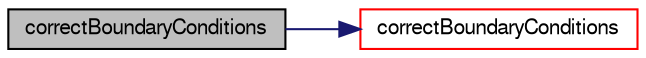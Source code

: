 digraph "correctBoundaryConditions"
{
  bgcolor="transparent";
  edge [fontname="FreeSans",fontsize="10",labelfontname="FreeSans",labelfontsize="10"];
  node [fontname="FreeSans",fontsize="10",shape=record];
  rankdir="LR";
  Node44 [label="correctBoundaryConditions",height=0.2,width=0.4,color="black", fillcolor="grey75", style="filled", fontcolor="black"];
  Node44 -> Node45 [color="midnightblue",fontsize="10",style="solid",fontname="FreeSans"];
  Node45 [label="correctBoundaryConditions",height=0.2,width=0.4,color="red",URL="$a22430.html#acaf6878ef900e593c4b20812f1b567d6",tooltip="Correct boundary field. "];
}
